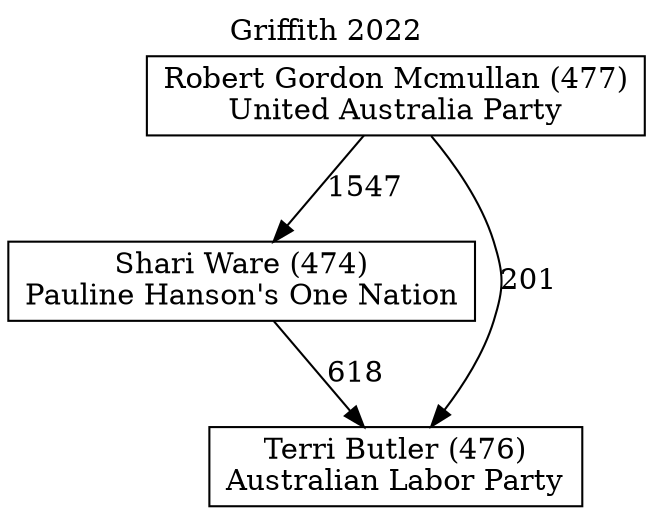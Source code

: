 // House preference flow
digraph "Terri Butler (476)_Griffith_2022" {
	graph [label="Griffith 2022" labelloc=t mclimit=10]
	node [shape=box]
	"Shari Ware (474)" [label="Shari Ware (474)
Pauline Hanson's One Nation"]
	"Robert Gordon Mcmullan (477)" [label="Robert Gordon Mcmullan (477)
United Australia Party"]
	"Terri Butler (476)" [label="Terri Butler (476)
Australian Labor Party"]
	"Shari Ware (474)" -> "Terri Butler (476)" [label=618]
	"Robert Gordon Mcmullan (477)" -> "Terri Butler (476)" [label=201]
	"Robert Gordon Mcmullan (477)" -> "Shari Ware (474)" [label=1547]
}
